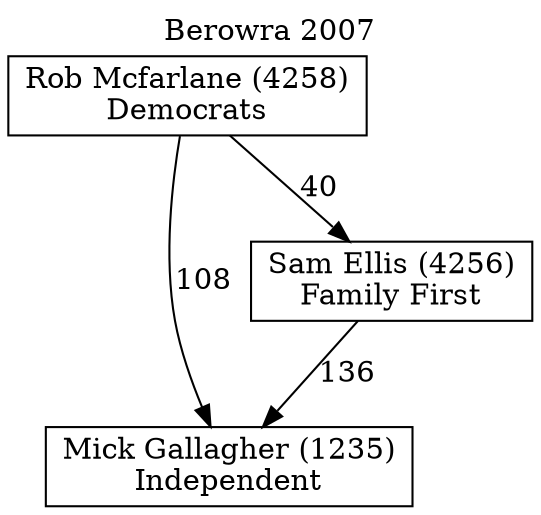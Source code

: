 // House preference flow
digraph "Mick Gallagher (1235)_Berowra_2007" {
	graph [label="Berowra 2007" labelloc=t mclimit=10]
	node [shape=box]
	"Mick Gallagher (1235)" [label="Mick Gallagher (1235)
Independent"]
	"Sam Ellis (4256)" [label="Sam Ellis (4256)
Family First"]
	"Rob Mcfarlane (4258)" [label="Rob Mcfarlane (4258)
Democrats"]
	"Sam Ellis (4256)" -> "Mick Gallagher (1235)" [label=136]
	"Rob Mcfarlane (4258)" -> "Sam Ellis (4256)" [label=40]
	"Rob Mcfarlane (4258)" -> "Mick Gallagher (1235)" [label=108]
}
